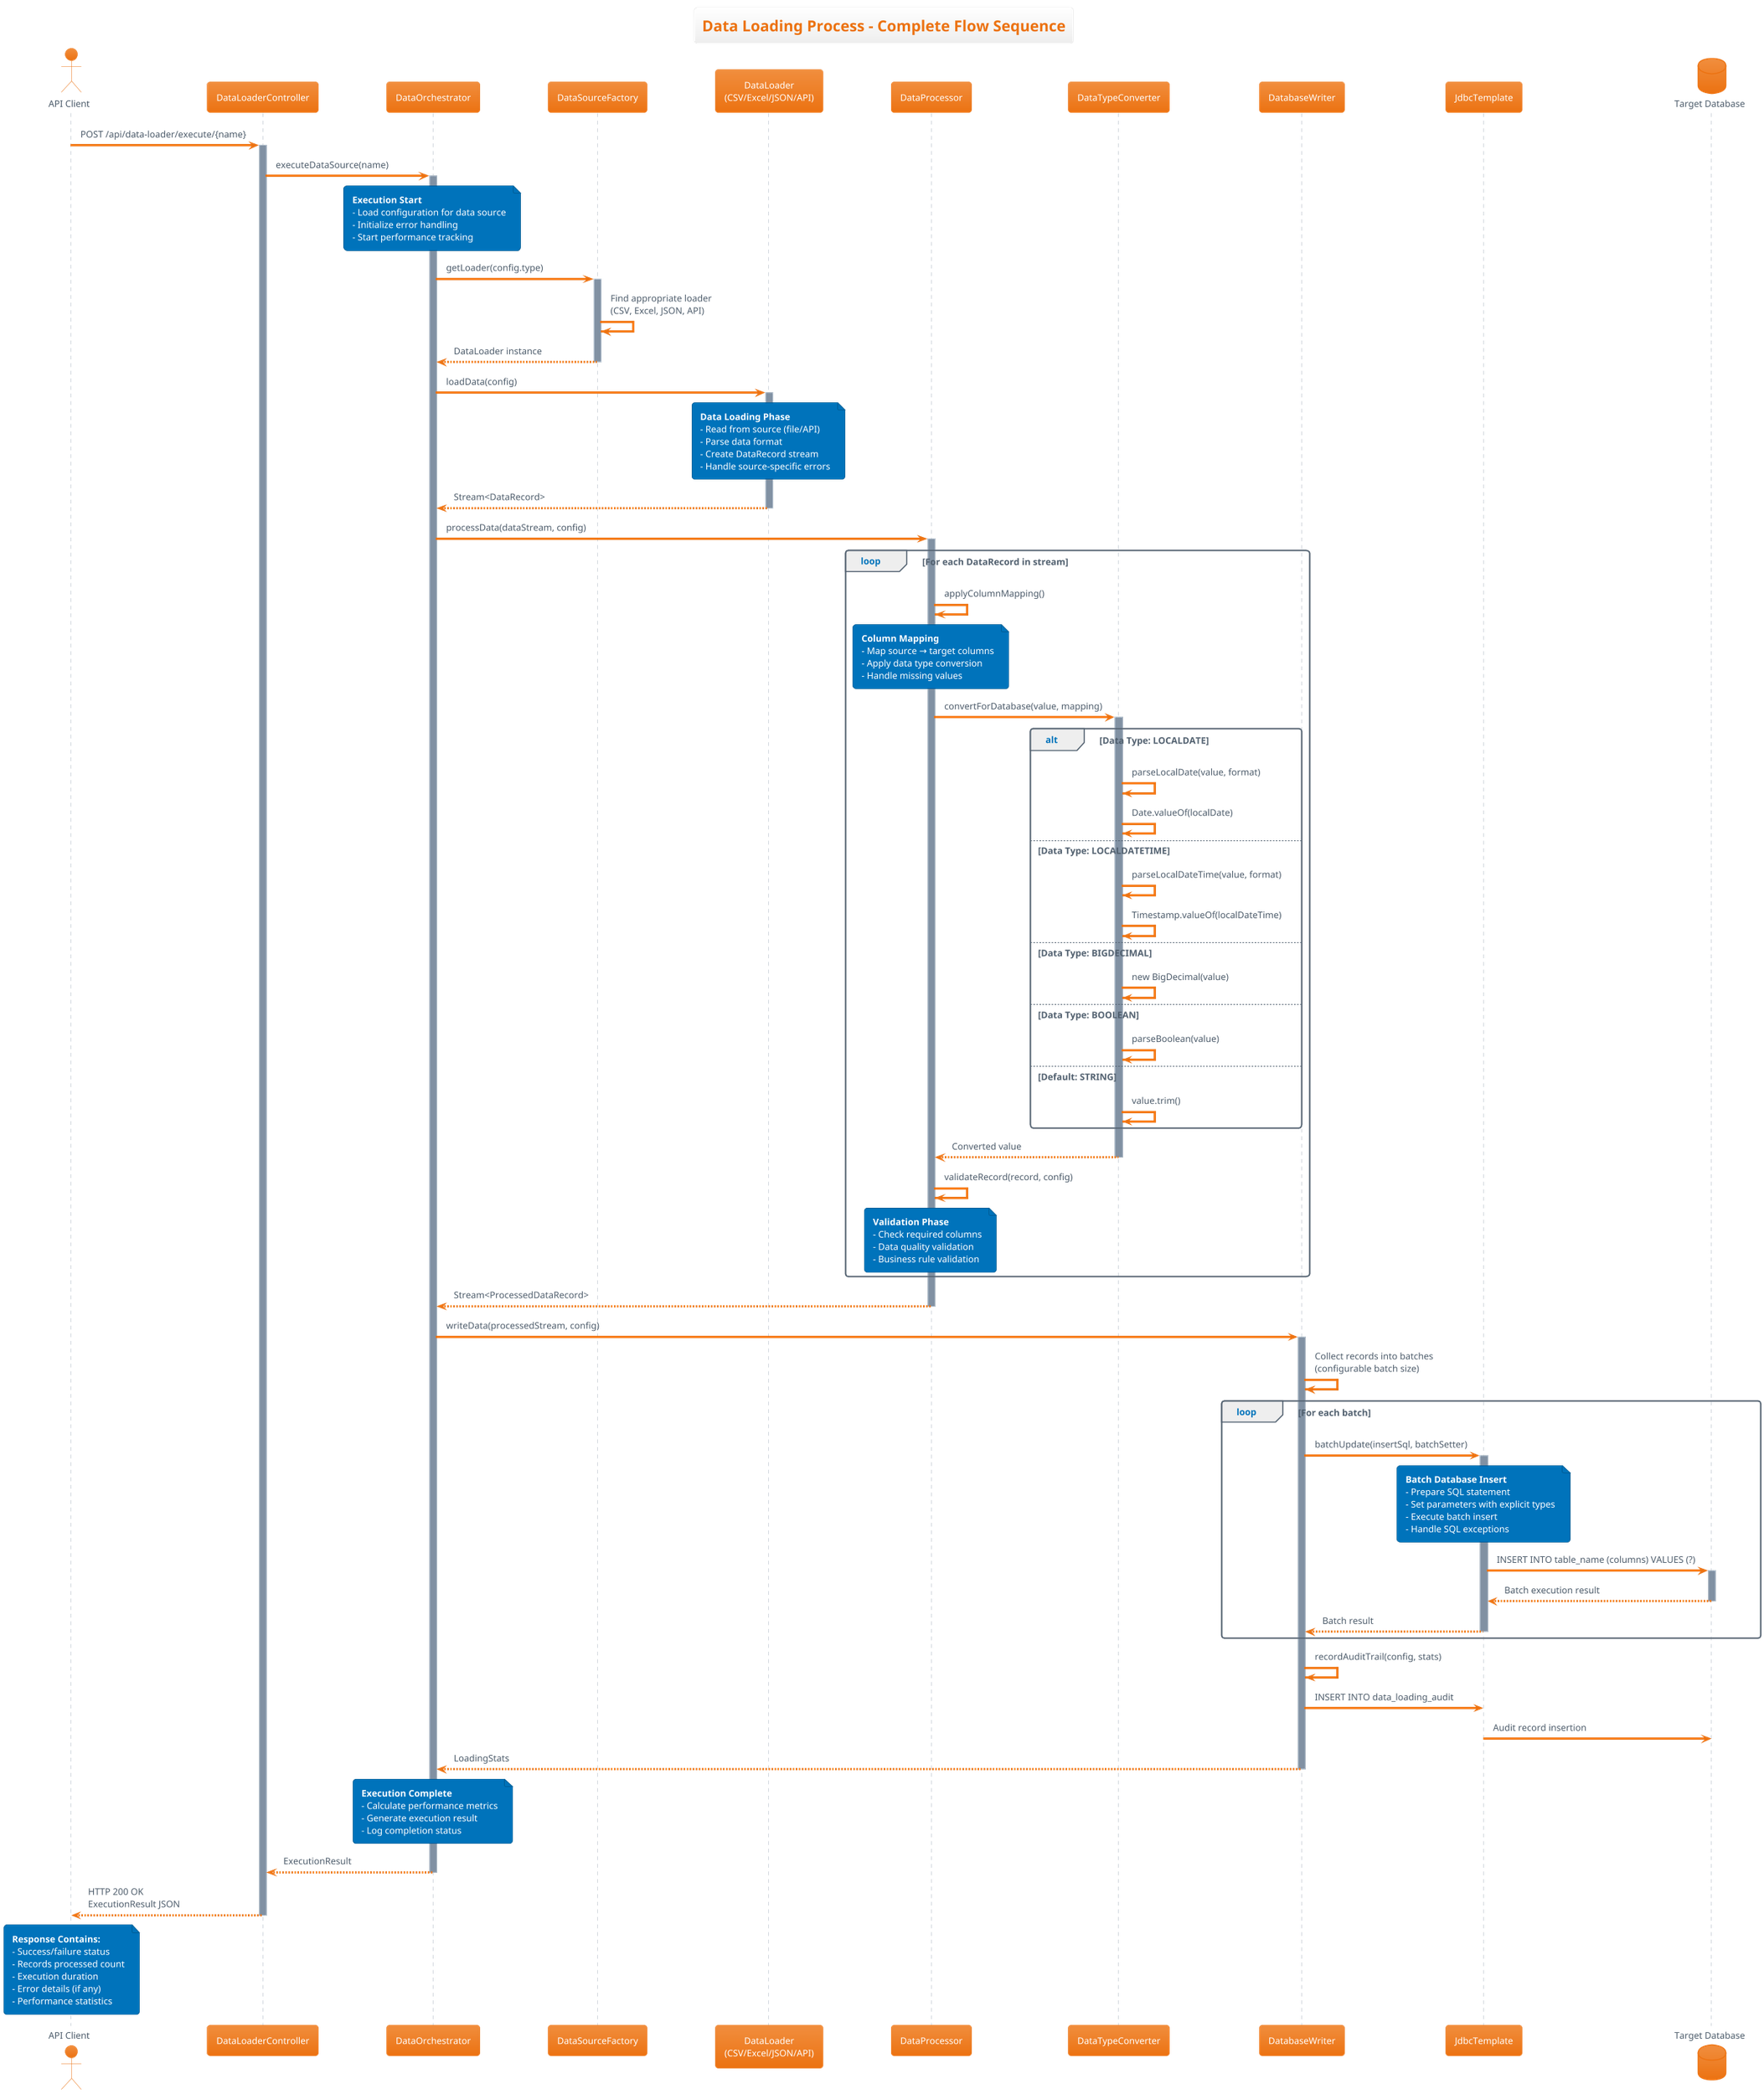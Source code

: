 @startuml ConfigDrivenDataLoading_DataFlow
!theme aws-orange
title Data Loading Process - Complete Flow Sequence

actor "API Client" as Client
participant "DataLoaderController" as Controller
participant "DataOrchestrator" as Orchestrator
participant "DataSourceFactory" as Factory
participant "DataLoader\n(CSV/Excel/JSON/API)" as Loader
participant "DataProcessor" as Processor
participant "DataTypeConverter" as Converter
participant "DatabaseWriter" as Writer
participant "JdbcTemplate" as JDBC
database "Target Database" as DB

Client -> Controller : POST /api/data-loader/execute/{name}
activate Controller

Controller -> Orchestrator : executeDataSource(name)
activate Orchestrator

note over Orchestrator
  **Execution Start**
  - Load configuration for data source
  - Initialize error handling
  - Start performance tracking
end note

Orchestrator -> Factory : getLoader(config.type)
activate Factory
Factory -> Factory : Find appropriate loader\n(CSV, Excel, JSON, API)
Factory --> Orchestrator : DataLoader instance
deactivate Factory

Orchestrator -> Loader : loadData(config)
activate Loader

note over Loader
  **Data Loading Phase**
  - Read from source (file/API)
  - Parse data format
  - Create DataRecord stream
  - Handle source-specific errors
end note

Loader --> Orchestrator : Stream<DataRecord>
deactivate Loader

Orchestrator -> Processor : processData(dataStream, config)
activate Processor

loop For each DataRecord in stream
    Processor -> Processor : applyColumnMapping()

    note over Processor
      **Column Mapping**
      - Map source → target columns
      - Apply data type conversion
      - Handle missing values
    end note

    Processor -> Converter : convertForDatabase(value, mapping)
    activate Converter

    alt Data Type: LOCALDATE
        Converter -> Converter : parseLocalDate(value, format)
        Converter -> Converter : Date.valueOf(localDate)
    else Data Type: LOCALDATETIME
        Converter -> Converter : parseLocalDateTime(value, format)
        Converter -> Converter : Timestamp.valueOf(localDateTime)
    else Data Type: BIGDECIMAL
        Converter -> Converter : new BigDecimal(value)
    else Data Type: BOOLEAN
        Converter -> Converter : parseBoolean(value)
    else Default: STRING
        Converter -> Converter : value.trim()
    end

    Converter --> Processor : Converted value
    deactivate Converter

    Processor -> Processor : validateRecord(record, config)

    note over Processor
      **Validation Phase**
      - Check required columns
      - Data quality validation
      - Business rule validation
    end note
end

Processor --> Orchestrator : Stream<ProcessedDataRecord>
deactivate Processor

Orchestrator -> Writer : writeData(processedStream, config)
activate Writer

Writer -> Writer : Collect records into batches\n(configurable batch size)

loop For each batch
    Writer -> JDBC : batchUpdate(insertSql, batchSetter)
    activate JDBC

    note over JDBC
      **Batch Database Insert**
      - Prepare SQL statement
      - Set parameters with explicit types
      - Execute batch insert
      - Handle SQL exceptions
    end note

    JDBC -> DB : INSERT INTO table_name (columns) VALUES (?)
    activate DB
    DB --> JDBC : Batch execution result
    deactivate DB

    JDBC --> Writer : Batch result
    deactivate JDBC
end

Writer -> Writer : recordAuditTrail(config, stats)
Writer -> JDBC : INSERT INTO data_loading_audit
JDBC -> DB : Audit record insertion

Writer --> Orchestrator : LoadingStats
deactivate Writer

note over Orchestrator
  **Execution Complete**
  - Calculate performance metrics
  - Generate execution result
  - Log completion status
end note

Orchestrator --> Controller : ExecutionResult
deactivate Orchestrator

Controller --> Client : HTTP 200 OK\nExecutionResult JSON
deactivate Controller

note over Client
  **Response Contains:**
  - Success/failure status
  - Records processed count
  - Execution duration
  - Error details (if any)
  - Performance statistics
end note

@enduml
